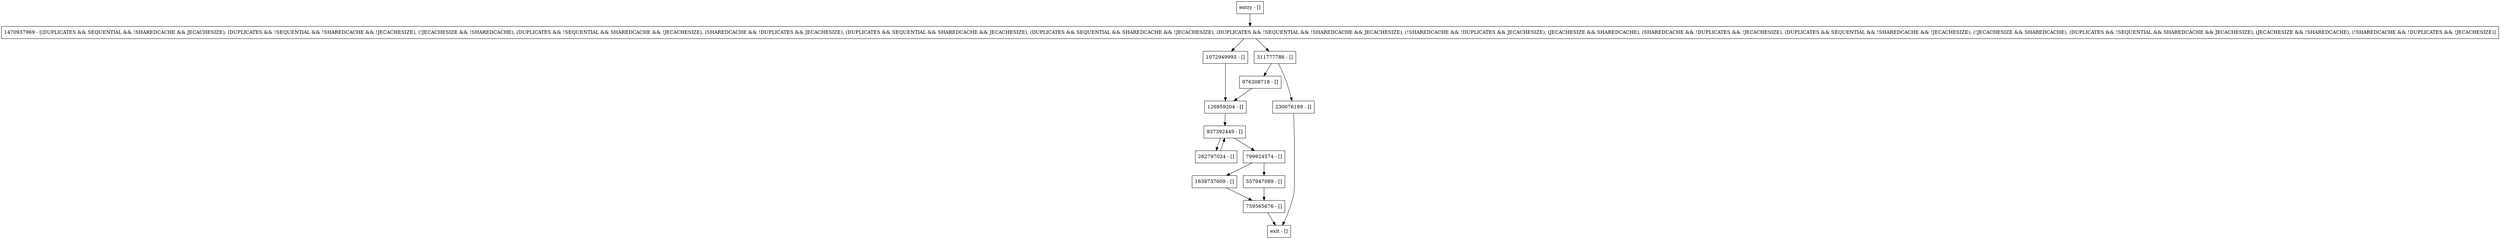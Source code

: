 digraph <init> {
node [shape=record];
126959204 [label="126959204 - []"];
759565676 [label="759565676 - []"];
262797024 [label="262797024 - []"];
976308718 [label="976308718 - []"];
entry [label="entry - []"];
exit [label="exit - []"];
1838737609 [label="1838737609 - []"];
1470937969 [label="1470937969 - [(DUPLICATES && SEQUENTIAL && !SHAREDCACHE && JECACHESIZE), (DUPLICATES && !SEQUENTIAL && !SHAREDCACHE && !JECACHESIZE), (!JECACHESIZE && !SHAREDCACHE), (DUPLICATES && !SEQUENTIAL && SHAREDCACHE && !JECACHESIZE), (SHAREDCACHE && !DUPLICATES && JECACHESIZE), (DUPLICATES && SEQUENTIAL && SHAREDCACHE && JECACHESIZE), (DUPLICATES && SEQUENTIAL && SHAREDCACHE && !JECACHESIZE), (DUPLICATES && !SEQUENTIAL && !SHAREDCACHE && JECACHESIZE), (!SHAREDCACHE && !DUPLICATES && JECACHESIZE), (JECACHESIZE && SHAREDCACHE), (SHAREDCACHE && !DUPLICATES && !JECACHESIZE), (DUPLICATES && SEQUENTIAL && !SHAREDCACHE && !JECACHESIZE), (!JECACHESIZE && SHAREDCACHE), (DUPLICATES && !SEQUENTIAL && SHAREDCACHE && JECACHESIZE), (JECACHESIZE && !SHAREDCACHE), (!SHAREDCACHE && !DUPLICATES && !JECACHESIZE)]"];
557947089 [label="557947089 - []"];
1072949993 [label="1072949993 - []"];
311777786 [label="311777786 - []"];
799924574 [label="799924574 - []"];
937392449 [label="937392449 - []"];
230076189 [label="230076189 - []"];
entry;
exit;
126959204 -> 937392449;
759565676 -> exit;
262797024 -> 937392449;
976308718 -> 126959204;
entry -> 1470937969;
1838737609 -> 759565676;
1470937969 -> 1072949993;
1470937969 -> 311777786;
557947089 -> 759565676;
1072949993 -> 126959204;
311777786 -> 976308718;
311777786 -> 230076189;
799924574 -> 1838737609;
799924574 -> 557947089;
937392449 -> 262797024;
937392449 -> 799924574;
230076189 -> exit;
}
